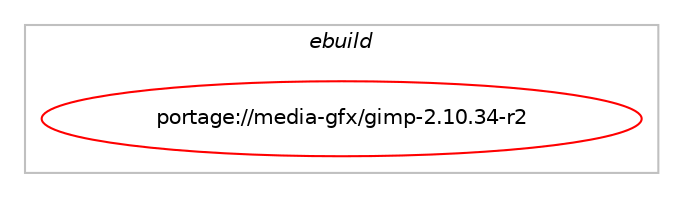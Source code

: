 digraph prolog {

# *************
# Graph options
# *************

newrank=true;
concentrate=true;
compound=true;
graph [rankdir=LR,fontname=Helvetica,fontsize=10,ranksep=1.5];#, ranksep=2.5, nodesep=0.2];
edge  [arrowhead=vee];
node  [fontname=Helvetica,fontsize=10];

# **********
# The ebuild
# **********

subgraph cluster_leftcol {
color=gray;
label=<<i>ebuild</i>>;
id [label="portage://media-gfx/gimp-2.10.34-r2", color=red, width=4, href="../media-gfx/gimp-2.10.34-r2.svg"];
}

# ****************
# The dependencies
# ****************

subgraph cluster_midcol {
color=gray;
label=<<i>dependencies</i>>;
subgraph cluster_compile {
fillcolor="#eeeeee";
style=filled;
label=<<i>compile</i>>;
# *** BEGIN UNKNOWN DEPENDENCY TYPE (TODO) ***
# id -> equal(use_conditional_group(positive,aalib,portage://media-gfx/gimp-2.10.34-r2,[package_dependency(portage://media-gfx/gimp-2.10.34-r2,install,no,media-libs,aalib,none,[,,],[],[])]))
# *** END UNKNOWN DEPENDENCY TYPE (TODO) ***

# *** BEGIN UNKNOWN DEPENDENCY TYPE (TODO) ***
# id -> equal(use_conditional_group(positive,alsa,portage://media-gfx/gimp-2.10.34-r2,[package_dependency(portage://media-gfx/gimp-2.10.34-r2,install,no,media-libs,alsa-lib,greaterequal,[1.0.0,,,1.0.0],[],[])]))
# *** END UNKNOWN DEPENDENCY TYPE (TODO) ***

# *** BEGIN UNKNOWN DEPENDENCY TYPE (TODO) ***
# id -> equal(use_conditional_group(positive,aqua,portage://media-gfx/gimp-2.10.34-r2,[package_dependency(portage://media-gfx/gimp-2.10.34-r2,install,no,x11-libs,gtk-mac-integration,greaterequal,[2.0.0,,,2.0.0],[],[])]))
# *** END UNKNOWN DEPENDENCY TYPE (TODO) ***

# *** BEGIN UNKNOWN DEPENDENCY TYPE (TODO) ***
# id -> equal(use_conditional_group(positive,heif,portage://media-gfx/gimp-2.10.34-r2,[package_dependency(portage://media-gfx/gimp-2.10.34-r2,install,no,media-libs,libheif,greaterequal,[1.9.1,,,1.9.1],any_same_slot,[])]))
# *** END UNKNOWN DEPENDENCY TYPE (TODO) ***

# *** BEGIN UNKNOWN DEPENDENCY TYPE (TODO) ***
# id -> equal(use_conditional_group(positive,jpeg2k,portage://media-gfx/gimp-2.10.34-r2,[package_dependency(portage://media-gfx/gimp-2.10.34-r2,install,no,media-libs,openjpeg,greaterequal,[2.1.0,,,2.1.0],[slot(2),equal],[])]))
# *** END UNKNOWN DEPENDENCY TYPE (TODO) ***

# *** BEGIN UNKNOWN DEPENDENCY TYPE (TODO) ***
# id -> equal(use_conditional_group(positive,jpegxl,portage://media-gfx/gimp-2.10.34-r2,[package_dependency(portage://media-gfx/gimp-2.10.34-r2,install,no,media-libs,libjxl,greaterequal,[0.7.0,,,0.7.0],any_same_slot,[])]))
# *** END UNKNOWN DEPENDENCY TYPE (TODO) ***

# *** BEGIN UNKNOWN DEPENDENCY TYPE (TODO) ***
# id -> equal(use_conditional_group(positive,mng,portage://media-gfx/gimp-2.10.34-r2,[package_dependency(portage://media-gfx/gimp-2.10.34-r2,install,no,media-libs,libmng,none,[,,],any_same_slot,[])]))
# *** END UNKNOWN DEPENDENCY TYPE (TODO) ***

# *** BEGIN UNKNOWN DEPENDENCY TYPE (TODO) ***
# id -> equal(use_conditional_group(positive,openexr,portage://media-gfx/gimp-2.10.34-r2,[package_dependency(portage://media-gfx/gimp-2.10.34-r2,install,no,media-libs,openexr,greaterequal,[1.6.1,,,1.6.1],any_same_slot,[])]))
# *** END UNKNOWN DEPENDENCY TYPE (TODO) ***

# *** BEGIN UNKNOWN DEPENDENCY TYPE (TODO) ***
# id -> equal(use_conditional_group(positive,postscript,portage://media-gfx/gimp-2.10.34-r2,[package_dependency(portage://media-gfx/gimp-2.10.34-r2,install,no,app-text,ghostscript-gpl,none,[,,],any_same_slot,[])]))
# *** END UNKNOWN DEPENDENCY TYPE (TODO) ***

# *** BEGIN UNKNOWN DEPENDENCY TYPE (TODO) ***
# id -> equal(use_conditional_group(positive,udev,portage://media-gfx/gimp-2.10.34-r2,[package_dependency(portage://media-gfx/gimp-2.10.34-r2,install,no,dev-libs,libgudev,none,[,,],any_same_slot,[])]))
# *** END UNKNOWN DEPENDENCY TYPE (TODO) ***

# *** BEGIN UNKNOWN DEPENDENCY TYPE (TODO) ***
# id -> equal(use_conditional_group(positive,unwind,portage://media-gfx/gimp-2.10.34-r2,[package_dependency(portage://media-gfx/gimp-2.10.34-r2,install,no,sys-libs,libunwind,greaterequal,[1.1.0,,,1.1.0],any_same_slot,[])]))
# *** END UNKNOWN DEPENDENCY TYPE (TODO) ***

# *** BEGIN UNKNOWN DEPENDENCY TYPE (TODO) ***
# id -> equal(use_conditional_group(positive,webp,portage://media-gfx/gimp-2.10.34-r2,[package_dependency(portage://media-gfx/gimp-2.10.34-r2,install,no,media-libs,libwebp,greaterequal,[0.6.0,,,0.6.0],any_same_slot,[])]))
# *** END UNKNOWN DEPENDENCY TYPE (TODO) ***

# *** BEGIN UNKNOWN DEPENDENCY TYPE (TODO) ***
# id -> equal(use_conditional_group(positive,wmf,portage://media-gfx/gimp-2.10.34-r2,[package_dependency(portage://media-gfx/gimp-2.10.34-r2,install,no,media-libs,libwmf,greaterequal,[0.2.8,,,0.2.8],[],[])]))
# *** END UNKNOWN DEPENDENCY TYPE (TODO) ***

# *** BEGIN UNKNOWN DEPENDENCY TYPE (TODO) ***
# id -> equal(use_conditional_group(positive,xpm,portage://media-gfx/gimp-2.10.34-r2,[package_dependency(portage://media-gfx/gimp-2.10.34-r2,install,no,x11-libs,libXpm,none,[,,],[],[])]))
# *** END UNKNOWN DEPENDENCY TYPE (TODO) ***

# *** BEGIN UNKNOWN DEPENDENCY TYPE (TODO) ***
# id -> equal(package_dependency(portage://media-gfx/gimp-2.10.34-r2,install,no,app-accessibility,at-spi2-core,greaterequal,[2.46.0,,,2.46.0],[],[]))
# *** END UNKNOWN DEPENDENCY TYPE (TODO) ***

# *** BEGIN UNKNOWN DEPENDENCY TYPE (TODO) ***
# id -> equal(package_dependency(portage://media-gfx/gimp-2.10.34-r2,install,no,app-text,poppler,greaterequal,[0.50,,,0.50],[],[use(enable(cairo),none)]))
# *** END UNKNOWN DEPENDENCY TYPE (TODO) ***

# *** BEGIN UNKNOWN DEPENDENCY TYPE (TODO) ***
# id -> equal(package_dependency(portage://media-gfx/gimp-2.10.34-r2,install,no,app-text,poppler-data,greaterequal,[0.4.7,,,0.4.7],[],[]))
# *** END UNKNOWN DEPENDENCY TYPE (TODO) ***

# *** BEGIN UNKNOWN DEPENDENCY TYPE (TODO) ***
# id -> equal(package_dependency(portage://media-gfx/gimp-2.10.34-r2,install,no,dev-build,gtk-doc-am,greaterequal,[1,,,1],[],[]))
# *** END UNKNOWN DEPENDENCY TYPE (TODO) ***

# *** BEGIN UNKNOWN DEPENDENCY TYPE (TODO) ***
# id -> equal(package_dependency(portage://media-gfx/gimp-2.10.34-r2,install,no,dev-build,libtool,greaterequal,[2.2,,,2.2],[],[]))
# *** END UNKNOWN DEPENDENCY TYPE (TODO) ***

# *** BEGIN UNKNOWN DEPENDENCY TYPE (TODO) ***
# id -> equal(package_dependency(portage://media-gfx/gimp-2.10.34-r2,install,no,dev-lang,perl,greaterequal,[5.10.0,,,5.10.0],[],[]))
# *** END UNKNOWN DEPENDENCY TYPE (TODO) ***

# *** BEGIN UNKNOWN DEPENDENCY TYPE (TODO) ***
# id -> equal(package_dependency(portage://media-gfx/gimp-2.10.34-r2,install,no,dev-libs,appstream-glib,none,[,,],[],[]))
# *** END UNKNOWN DEPENDENCY TYPE (TODO) ***

# *** BEGIN UNKNOWN DEPENDENCY TYPE (TODO) ***
# id -> equal(package_dependency(portage://media-gfx/gimp-2.10.34-r2,install,no,dev-libs,glib,greaterequal,[2.56.2,,,2.56.2],[slot(2)],[]))
# *** END UNKNOWN DEPENDENCY TYPE (TODO) ***

# *** BEGIN UNKNOWN DEPENDENCY TYPE (TODO) ***
# id -> equal(package_dependency(portage://media-gfx/gimp-2.10.34-r2,install,no,dev-libs,json-glib,greaterequal,[1.2.6,,,1.2.6],[],[]))
# *** END UNKNOWN DEPENDENCY TYPE (TODO) ***

# *** BEGIN UNKNOWN DEPENDENCY TYPE (TODO) ***
# id -> equal(package_dependency(portage://media-gfx/gimp-2.10.34-r2,install,no,dev-libs,libxml2,none,[,,],[slot(2)],[]))
# *** END UNKNOWN DEPENDENCY TYPE (TODO) ***

# *** BEGIN UNKNOWN DEPENDENCY TYPE (TODO) ***
# id -> equal(package_dependency(portage://media-gfx/gimp-2.10.34-r2,install,no,dev-libs,libxslt,none,[,,],[],[]))
# *** END UNKNOWN DEPENDENCY TYPE (TODO) ***

# *** BEGIN UNKNOWN DEPENDENCY TYPE (TODO) ***
# id -> equal(package_dependency(portage://media-gfx/gimp-2.10.34-r2,install,no,dev-util,gtk-update-icon-cache,none,[,,],[],[]))
# *** END UNKNOWN DEPENDENCY TYPE (TODO) ***

# *** BEGIN UNKNOWN DEPENDENCY TYPE (TODO) ***
# id -> equal(package_dependency(portage://media-gfx/gimp-2.10.34-r2,install,no,dev-util,intltool,greaterequal,[0.40.1,,,0.40.1],[],[]))
# *** END UNKNOWN DEPENDENCY TYPE (TODO) ***

# *** BEGIN UNKNOWN DEPENDENCY TYPE (TODO) ***
# id -> equal(package_dependency(portage://media-gfx/gimp-2.10.34-r2,install,no,gnome-base,librsvg,greaterequal,[2.40.6,,,2.40.6],[slot(2)],[]))
# *** END UNKNOWN DEPENDENCY TYPE (TODO) ***

# *** BEGIN UNKNOWN DEPENDENCY TYPE (TODO) ***
# id -> equal(package_dependency(portage://media-gfx/gimp-2.10.34-r2,install,no,media-gfx,mypaint-brushes,greaterequal,[2.0.2,,,2.0.2],any_same_slot,[]))
# *** END UNKNOWN DEPENDENCY TYPE (TODO) ***

# *** BEGIN UNKNOWN DEPENDENCY TYPE (TODO) ***
# id -> equal(package_dependency(portage://media-gfx/gimp-2.10.34-r2,install,no,media-libs,babl,greaterequal,[0.1.98,,,0.1.98],[],[]))
# *** END UNKNOWN DEPENDENCY TYPE (TODO) ***

# *** BEGIN UNKNOWN DEPENDENCY TYPE (TODO) ***
# id -> equal(package_dependency(portage://media-gfx/gimp-2.10.34-r2,install,no,media-libs,fontconfig,greaterequal,[2.12.4,,,2.12.4],[],[]))
# *** END UNKNOWN DEPENDENCY TYPE (TODO) ***

# *** BEGIN UNKNOWN DEPENDENCY TYPE (TODO) ***
# id -> equal(package_dependency(portage://media-gfx/gimp-2.10.34-r2,install,no,media-libs,freetype,greaterequal,[2.1.7,,,2.1.7],[],[]))
# *** END UNKNOWN DEPENDENCY TYPE (TODO) ***

# *** BEGIN UNKNOWN DEPENDENCY TYPE (TODO) ***
# id -> equal(package_dependency(portage://media-gfx/gimp-2.10.34-r2,install,no,media-libs,gegl,greaterequal,[0.4.40,,,0.4.40],[slot(0.4)],[use(enable(cairo),none)]))
# *** END UNKNOWN DEPENDENCY TYPE (TODO) ***

# *** BEGIN UNKNOWN DEPENDENCY TYPE (TODO) ***
# id -> equal(package_dependency(portage://media-gfx/gimp-2.10.34-r2,install,no,media-libs,gexiv2,greaterequal,[0.10.6,,,0.10.6],[],[]))
# *** END UNKNOWN DEPENDENCY TYPE (TODO) ***

# *** BEGIN UNKNOWN DEPENDENCY TYPE (TODO) ***
# id -> equal(package_dependency(portage://media-gfx/gimp-2.10.34-r2,install,no,media-libs,harfbuzz,greaterequal,[0.9.19,,,0.9.19],any_same_slot,[]))
# *** END UNKNOWN DEPENDENCY TYPE (TODO) ***

# *** BEGIN UNKNOWN DEPENDENCY TYPE (TODO) ***
# id -> equal(package_dependency(portage://media-gfx/gimp-2.10.34-r2,install,no,media-libs,lcms,greaterequal,[2.8,,,2.8],[slot(2)],[]))
# *** END UNKNOWN DEPENDENCY TYPE (TODO) ***

# *** BEGIN UNKNOWN DEPENDENCY TYPE (TODO) ***
# id -> equal(package_dependency(portage://media-gfx/gimp-2.10.34-r2,install,no,media-libs,libjpeg-turbo,none,[,,],any_same_slot,[]))
# *** END UNKNOWN DEPENDENCY TYPE (TODO) ***

# *** BEGIN UNKNOWN DEPENDENCY TYPE (TODO) ***
# id -> equal(package_dependency(portage://media-gfx/gimp-2.10.34-r2,install,no,media-libs,libmypaint,greaterequal,[1.6.1,,,1.6.1],any_same_slot,[]))
# *** END UNKNOWN DEPENDENCY TYPE (TODO) ***

# *** BEGIN UNKNOWN DEPENDENCY TYPE (TODO) ***
# id -> equal(package_dependency(portage://media-gfx/gimp-2.10.34-r2,install,no,media-libs,libpng,greaterequal,[1.6.25,,,1.6.25],[slot(0),equal],[]))
# *** END UNKNOWN DEPENDENCY TYPE (TODO) ***

# *** BEGIN UNKNOWN DEPENDENCY TYPE (TODO) ***
# id -> equal(package_dependency(portage://media-gfx/gimp-2.10.34-r2,install,no,media-libs,tiff,greaterequal,[3.5.7,,,3.5.7],any_same_slot,[]))
# *** END UNKNOWN DEPENDENCY TYPE (TODO) ***

# *** BEGIN UNKNOWN DEPENDENCY TYPE (TODO) ***
# id -> equal(package_dependency(portage://media-gfx/gimp-2.10.34-r2,install,no,net-libs,glib-networking,none,[,,],[],[use(enable(ssl),none)]))
# *** END UNKNOWN DEPENDENCY TYPE (TODO) ***

# *** BEGIN UNKNOWN DEPENDENCY TYPE (TODO) ***
# id -> equal(package_dependency(portage://media-gfx/gimp-2.10.34-r2,install,no,sys-devel,gettext,greaterequal,[0.19,,,0.19],[],[]))
# *** END UNKNOWN DEPENDENCY TYPE (TODO) ***

# *** BEGIN UNKNOWN DEPENDENCY TYPE (TODO) ***
# id -> equal(package_dependency(portage://media-gfx/gimp-2.10.34-r2,install,no,sys-libs,zlib,none,[,,],[],[]))
# *** END UNKNOWN DEPENDENCY TYPE (TODO) ***

# *** BEGIN UNKNOWN DEPENDENCY TYPE (TODO) ***
# id -> equal(package_dependency(portage://media-gfx/gimp-2.10.34-r2,install,no,virtual,pkgconfig,none,[,,],[],[]))
# *** END UNKNOWN DEPENDENCY TYPE (TODO) ***

# *** BEGIN UNKNOWN DEPENDENCY TYPE (TODO) ***
# id -> equal(package_dependency(portage://media-gfx/gimp-2.10.34-r2,install,no,x11-libs,cairo,greaterequal,[1.12.2,,,1.12.2],[],[]))
# *** END UNKNOWN DEPENDENCY TYPE (TODO) ***

# *** BEGIN UNKNOWN DEPENDENCY TYPE (TODO) ***
# id -> equal(package_dependency(portage://media-gfx/gimp-2.10.34-r2,install,no,x11-libs,gdk-pixbuf,greaterequal,[2.31,,,2.31],[slot(2)],[]))
# *** END UNKNOWN DEPENDENCY TYPE (TODO) ***

# *** BEGIN UNKNOWN DEPENDENCY TYPE (TODO) ***
# id -> equal(package_dependency(portage://media-gfx/gimp-2.10.34-r2,install,no,x11-libs,gtk+,greaterequal,[2.24.32,,,2.24.32],[slot(2)],[]))
# *** END UNKNOWN DEPENDENCY TYPE (TODO) ***

# *** BEGIN UNKNOWN DEPENDENCY TYPE (TODO) ***
# id -> equal(package_dependency(portage://media-gfx/gimp-2.10.34-r2,install,no,x11-libs,libXcursor,none,[,,],[],[]))
# *** END UNKNOWN DEPENDENCY TYPE (TODO) ***

# *** BEGIN UNKNOWN DEPENDENCY TYPE (TODO) ***
# id -> equal(package_dependency(portage://media-gfx/gimp-2.10.34-r2,install,no,x11-libs,pango,greaterequal,[1.29.4,,,1.29.4],[],[]))
# *** END UNKNOWN DEPENDENCY TYPE (TODO) ***

}
subgraph cluster_compileandrun {
fillcolor="#eeeeee";
style=filled;
label=<<i>compile and run</i>>;
}
subgraph cluster_run {
fillcolor="#eeeeee";
style=filled;
label=<<i>run</i>>;
# *** BEGIN UNKNOWN DEPENDENCY TYPE (TODO) ***
# id -> equal(use_conditional_group(positive,aalib,portage://media-gfx/gimp-2.10.34-r2,[package_dependency(portage://media-gfx/gimp-2.10.34-r2,run,no,media-libs,aalib,none,[,,],[],[])]))
# *** END UNKNOWN DEPENDENCY TYPE (TODO) ***

# *** BEGIN UNKNOWN DEPENDENCY TYPE (TODO) ***
# id -> equal(use_conditional_group(positive,alsa,portage://media-gfx/gimp-2.10.34-r2,[package_dependency(portage://media-gfx/gimp-2.10.34-r2,run,no,media-libs,alsa-lib,greaterequal,[1.0.0,,,1.0.0],[],[])]))
# *** END UNKNOWN DEPENDENCY TYPE (TODO) ***

# *** BEGIN UNKNOWN DEPENDENCY TYPE (TODO) ***
# id -> equal(use_conditional_group(positive,aqua,portage://media-gfx/gimp-2.10.34-r2,[package_dependency(portage://media-gfx/gimp-2.10.34-r2,run,no,x11-libs,gtk-mac-integration,greaterequal,[2.0.0,,,2.0.0],[],[])]))
# *** END UNKNOWN DEPENDENCY TYPE (TODO) ***

# *** BEGIN UNKNOWN DEPENDENCY TYPE (TODO) ***
# id -> equal(use_conditional_group(positive,gnome,portage://media-gfx/gimp-2.10.34-r2,[package_dependency(portage://media-gfx/gimp-2.10.34-r2,run,no,gnome-base,gvfs,none,[,,],[],[])]))
# *** END UNKNOWN DEPENDENCY TYPE (TODO) ***

# *** BEGIN UNKNOWN DEPENDENCY TYPE (TODO) ***
# id -> equal(use_conditional_group(positive,heif,portage://media-gfx/gimp-2.10.34-r2,[package_dependency(portage://media-gfx/gimp-2.10.34-r2,run,no,media-libs,libheif,greaterequal,[1.9.1,,,1.9.1],any_same_slot,[])]))
# *** END UNKNOWN DEPENDENCY TYPE (TODO) ***

# *** BEGIN UNKNOWN DEPENDENCY TYPE (TODO) ***
# id -> equal(use_conditional_group(positive,jpeg2k,portage://media-gfx/gimp-2.10.34-r2,[package_dependency(portage://media-gfx/gimp-2.10.34-r2,run,no,media-libs,openjpeg,greaterequal,[2.1.0,,,2.1.0],[slot(2),equal],[])]))
# *** END UNKNOWN DEPENDENCY TYPE (TODO) ***

# *** BEGIN UNKNOWN DEPENDENCY TYPE (TODO) ***
# id -> equal(use_conditional_group(positive,jpegxl,portage://media-gfx/gimp-2.10.34-r2,[package_dependency(portage://media-gfx/gimp-2.10.34-r2,run,no,media-libs,libjxl,greaterequal,[0.7.0,,,0.7.0],any_same_slot,[])]))
# *** END UNKNOWN DEPENDENCY TYPE (TODO) ***

# *** BEGIN UNKNOWN DEPENDENCY TYPE (TODO) ***
# id -> equal(use_conditional_group(positive,mng,portage://media-gfx/gimp-2.10.34-r2,[package_dependency(portage://media-gfx/gimp-2.10.34-r2,run,no,media-libs,libmng,none,[,,],any_same_slot,[])]))
# *** END UNKNOWN DEPENDENCY TYPE (TODO) ***

# *** BEGIN UNKNOWN DEPENDENCY TYPE (TODO) ***
# id -> equal(use_conditional_group(positive,openexr,portage://media-gfx/gimp-2.10.34-r2,[package_dependency(portage://media-gfx/gimp-2.10.34-r2,run,no,media-libs,openexr,greaterequal,[1.6.1,,,1.6.1],any_same_slot,[])]))
# *** END UNKNOWN DEPENDENCY TYPE (TODO) ***

# *** BEGIN UNKNOWN DEPENDENCY TYPE (TODO) ***
# id -> equal(use_conditional_group(positive,postscript,portage://media-gfx/gimp-2.10.34-r2,[package_dependency(portage://media-gfx/gimp-2.10.34-r2,run,no,app-text,ghostscript-gpl,none,[,,],any_same_slot,[])]))
# *** END UNKNOWN DEPENDENCY TYPE (TODO) ***

# *** BEGIN UNKNOWN DEPENDENCY TYPE (TODO) ***
# id -> equal(use_conditional_group(positive,udev,portage://media-gfx/gimp-2.10.34-r2,[package_dependency(portage://media-gfx/gimp-2.10.34-r2,run,no,dev-libs,libgudev,none,[,,],any_same_slot,[])]))
# *** END UNKNOWN DEPENDENCY TYPE (TODO) ***

# *** BEGIN UNKNOWN DEPENDENCY TYPE (TODO) ***
# id -> equal(use_conditional_group(positive,unwind,portage://media-gfx/gimp-2.10.34-r2,[package_dependency(portage://media-gfx/gimp-2.10.34-r2,run,no,sys-libs,libunwind,greaterequal,[1.1.0,,,1.1.0],any_same_slot,[])]))
# *** END UNKNOWN DEPENDENCY TYPE (TODO) ***

# *** BEGIN UNKNOWN DEPENDENCY TYPE (TODO) ***
# id -> equal(use_conditional_group(positive,webp,portage://media-gfx/gimp-2.10.34-r2,[package_dependency(portage://media-gfx/gimp-2.10.34-r2,run,no,media-libs,libwebp,greaterequal,[0.6.0,,,0.6.0],any_same_slot,[])]))
# *** END UNKNOWN DEPENDENCY TYPE (TODO) ***

# *** BEGIN UNKNOWN DEPENDENCY TYPE (TODO) ***
# id -> equal(use_conditional_group(positive,wmf,portage://media-gfx/gimp-2.10.34-r2,[package_dependency(portage://media-gfx/gimp-2.10.34-r2,run,no,media-libs,libwmf,greaterequal,[0.2.8,,,0.2.8],[],[])]))
# *** END UNKNOWN DEPENDENCY TYPE (TODO) ***

# *** BEGIN UNKNOWN DEPENDENCY TYPE (TODO) ***
# id -> equal(use_conditional_group(positive,xpm,portage://media-gfx/gimp-2.10.34-r2,[package_dependency(portage://media-gfx/gimp-2.10.34-r2,run,no,x11-libs,libXpm,none,[,,],[],[])]))
# *** END UNKNOWN DEPENDENCY TYPE (TODO) ***

# *** BEGIN UNKNOWN DEPENDENCY TYPE (TODO) ***
# id -> equal(package_dependency(portage://media-gfx/gimp-2.10.34-r2,run,no,app-accessibility,at-spi2-core,greaterequal,[2.46.0,,,2.46.0],[],[]))
# *** END UNKNOWN DEPENDENCY TYPE (TODO) ***

# *** BEGIN UNKNOWN DEPENDENCY TYPE (TODO) ***
# id -> equal(package_dependency(portage://media-gfx/gimp-2.10.34-r2,run,no,app-text,poppler,greaterequal,[0.50,,,0.50],[],[use(enable(cairo),none)]))
# *** END UNKNOWN DEPENDENCY TYPE (TODO) ***

# *** BEGIN UNKNOWN DEPENDENCY TYPE (TODO) ***
# id -> equal(package_dependency(portage://media-gfx/gimp-2.10.34-r2,run,no,app-text,poppler-data,greaterequal,[0.4.7,,,0.4.7],[],[]))
# *** END UNKNOWN DEPENDENCY TYPE (TODO) ***

# *** BEGIN UNKNOWN DEPENDENCY TYPE (TODO) ***
# id -> equal(package_dependency(portage://media-gfx/gimp-2.10.34-r2,run,no,dev-libs,glib,greaterequal,[2.56.2,,,2.56.2],[slot(2)],[]))
# *** END UNKNOWN DEPENDENCY TYPE (TODO) ***

# *** BEGIN UNKNOWN DEPENDENCY TYPE (TODO) ***
# id -> equal(package_dependency(portage://media-gfx/gimp-2.10.34-r2,run,no,dev-libs,json-glib,greaterequal,[1.2.6,,,1.2.6],[],[]))
# *** END UNKNOWN DEPENDENCY TYPE (TODO) ***

# *** BEGIN UNKNOWN DEPENDENCY TYPE (TODO) ***
# id -> equal(package_dependency(portage://media-gfx/gimp-2.10.34-r2,run,no,dev-libs,libxml2,none,[,,],[slot(2)],[]))
# *** END UNKNOWN DEPENDENCY TYPE (TODO) ***

# *** BEGIN UNKNOWN DEPENDENCY TYPE (TODO) ***
# id -> equal(package_dependency(portage://media-gfx/gimp-2.10.34-r2,run,no,dev-libs,libxslt,none,[,,],[],[]))
# *** END UNKNOWN DEPENDENCY TYPE (TODO) ***

# *** BEGIN UNKNOWN DEPENDENCY TYPE (TODO) ***
# id -> equal(package_dependency(portage://media-gfx/gimp-2.10.34-r2,run,no,gnome-base,librsvg,greaterequal,[2.40.6,,,2.40.6],[slot(2)],[]))
# *** END UNKNOWN DEPENDENCY TYPE (TODO) ***

# *** BEGIN UNKNOWN DEPENDENCY TYPE (TODO) ***
# id -> equal(package_dependency(portage://media-gfx/gimp-2.10.34-r2,run,no,media-gfx,mypaint-brushes,greaterequal,[2.0.2,,,2.0.2],any_same_slot,[]))
# *** END UNKNOWN DEPENDENCY TYPE (TODO) ***

# *** BEGIN UNKNOWN DEPENDENCY TYPE (TODO) ***
# id -> equal(package_dependency(portage://media-gfx/gimp-2.10.34-r2,run,no,media-libs,babl,greaterequal,[0.1.98,,,0.1.98],[],[]))
# *** END UNKNOWN DEPENDENCY TYPE (TODO) ***

# *** BEGIN UNKNOWN DEPENDENCY TYPE (TODO) ***
# id -> equal(package_dependency(portage://media-gfx/gimp-2.10.34-r2,run,no,media-libs,fontconfig,greaterequal,[2.12.4,,,2.12.4],[],[]))
# *** END UNKNOWN DEPENDENCY TYPE (TODO) ***

# *** BEGIN UNKNOWN DEPENDENCY TYPE (TODO) ***
# id -> equal(package_dependency(portage://media-gfx/gimp-2.10.34-r2,run,no,media-libs,freetype,greaterequal,[2.1.7,,,2.1.7],[],[]))
# *** END UNKNOWN DEPENDENCY TYPE (TODO) ***

# *** BEGIN UNKNOWN DEPENDENCY TYPE (TODO) ***
# id -> equal(package_dependency(portage://media-gfx/gimp-2.10.34-r2,run,no,media-libs,gegl,greaterequal,[0.4.40,,,0.4.40],[slot(0.4)],[use(enable(cairo),none)]))
# *** END UNKNOWN DEPENDENCY TYPE (TODO) ***

# *** BEGIN UNKNOWN DEPENDENCY TYPE (TODO) ***
# id -> equal(package_dependency(portage://media-gfx/gimp-2.10.34-r2,run,no,media-libs,gexiv2,greaterequal,[0.10.6,,,0.10.6],[],[]))
# *** END UNKNOWN DEPENDENCY TYPE (TODO) ***

# *** BEGIN UNKNOWN DEPENDENCY TYPE (TODO) ***
# id -> equal(package_dependency(portage://media-gfx/gimp-2.10.34-r2,run,no,media-libs,harfbuzz,greaterequal,[0.9.19,,,0.9.19],any_same_slot,[]))
# *** END UNKNOWN DEPENDENCY TYPE (TODO) ***

# *** BEGIN UNKNOWN DEPENDENCY TYPE (TODO) ***
# id -> equal(package_dependency(portage://media-gfx/gimp-2.10.34-r2,run,no,media-libs,lcms,greaterequal,[2.8,,,2.8],[slot(2)],[]))
# *** END UNKNOWN DEPENDENCY TYPE (TODO) ***

# *** BEGIN UNKNOWN DEPENDENCY TYPE (TODO) ***
# id -> equal(package_dependency(portage://media-gfx/gimp-2.10.34-r2,run,no,media-libs,libjpeg-turbo,none,[,,],any_same_slot,[]))
# *** END UNKNOWN DEPENDENCY TYPE (TODO) ***

# *** BEGIN UNKNOWN DEPENDENCY TYPE (TODO) ***
# id -> equal(package_dependency(portage://media-gfx/gimp-2.10.34-r2,run,no,media-libs,libmypaint,greaterequal,[1.6.1,,,1.6.1],any_same_slot,[]))
# *** END UNKNOWN DEPENDENCY TYPE (TODO) ***

# *** BEGIN UNKNOWN DEPENDENCY TYPE (TODO) ***
# id -> equal(package_dependency(portage://media-gfx/gimp-2.10.34-r2,run,no,media-libs,libpng,greaterequal,[1.6.25,,,1.6.25],[slot(0),equal],[]))
# *** END UNKNOWN DEPENDENCY TYPE (TODO) ***

# *** BEGIN UNKNOWN DEPENDENCY TYPE (TODO) ***
# id -> equal(package_dependency(portage://media-gfx/gimp-2.10.34-r2,run,no,media-libs,tiff,greaterequal,[3.5.7,,,3.5.7],any_same_slot,[]))
# *** END UNKNOWN DEPENDENCY TYPE (TODO) ***

# *** BEGIN UNKNOWN DEPENDENCY TYPE (TODO) ***
# id -> equal(package_dependency(portage://media-gfx/gimp-2.10.34-r2,run,no,net-libs,glib-networking,none,[,,],[],[use(enable(ssl),none)]))
# *** END UNKNOWN DEPENDENCY TYPE (TODO) ***

# *** BEGIN UNKNOWN DEPENDENCY TYPE (TODO) ***
# id -> equal(package_dependency(portage://media-gfx/gimp-2.10.34-r2,run,no,sys-libs,zlib,none,[,,],[],[]))
# *** END UNKNOWN DEPENDENCY TYPE (TODO) ***

# *** BEGIN UNKNOWN DEPENDENCY TYPE (TODO) ***
# id -> equal(package_dependency(portage://media-gfx/gimp-2.10.34-r2,run,no,x11-libs,cairo,greaterequal,[1.12.2,,,1.12.2],[],[]))
# *** END UNKNOWN DEPENDENCY TYPE (TODO) ***

# *** BEGIN UNKNOWN DEPENDENCY TYPE (TODO) ***
# id -> equal(package_dependency(portage://media-gfx/gimp-2.10.34-r2,run,no,x11-libs,gdk-pixbuf,greaterequal,[2.31,,,2.31],[slot(2)],[]))
# *** END UNKNOWN DEPENDENCY TYPE (TODO) ***

# *** BEGIN UNKNOWN DEPENDENCY TYPE (TODO) ***
# id -> equal(package_dependency(portage://media-gfx/gimp-2.10.34-r2,run,no,x11-libs,gtk+,greaterequal,[2.24.32,,,2.24.32],[slot(2)],[]))
# *** END UNKNOWN DEPENDENCY TYPE (TODO) ***

# *** BEGIN UNKNOWN DEPENDENCY TYPE (TODO) ***
# id -> equal(package_dependency(portage://media-gfx/gimp-2.10.34-r2,run,no,x11-libs,libXcursor,none,[,,],[],[]))
# *** END UNKNOWN DEPENDENCY TYPE (TODO) ***

# *** BEGIN UNKNOWN DEPENDENCY TYPE (TODO) ***
# id -> equal(package_dependency(portage://media-gfx/gimp-2.10.34-r2,run,no,x11-libs,pango,greaterequal,[1.29.4,,,1.29.4],[],[]))
# *** END UNKNOWN DEPENDENCY TYPE (TODO) ***

# *** BEGIN UNKNOWN DEPENDENCY TYPE (TODO) ***
# id -> equal(package_dependency(portage://media-gfx/gimp-2.10.34-r2,run,no,x11-themes,hicolor-icon-theme,none,[,,],[],[]))
# *** END UNKNOWN DEPENDENCY TYPE (TODO) ***

}
}

# **************
# The candidates
# **************

subgraph cluster_choices {
rank=same;
color=gray;
label=<<i>candidates</i>>;

}

}

